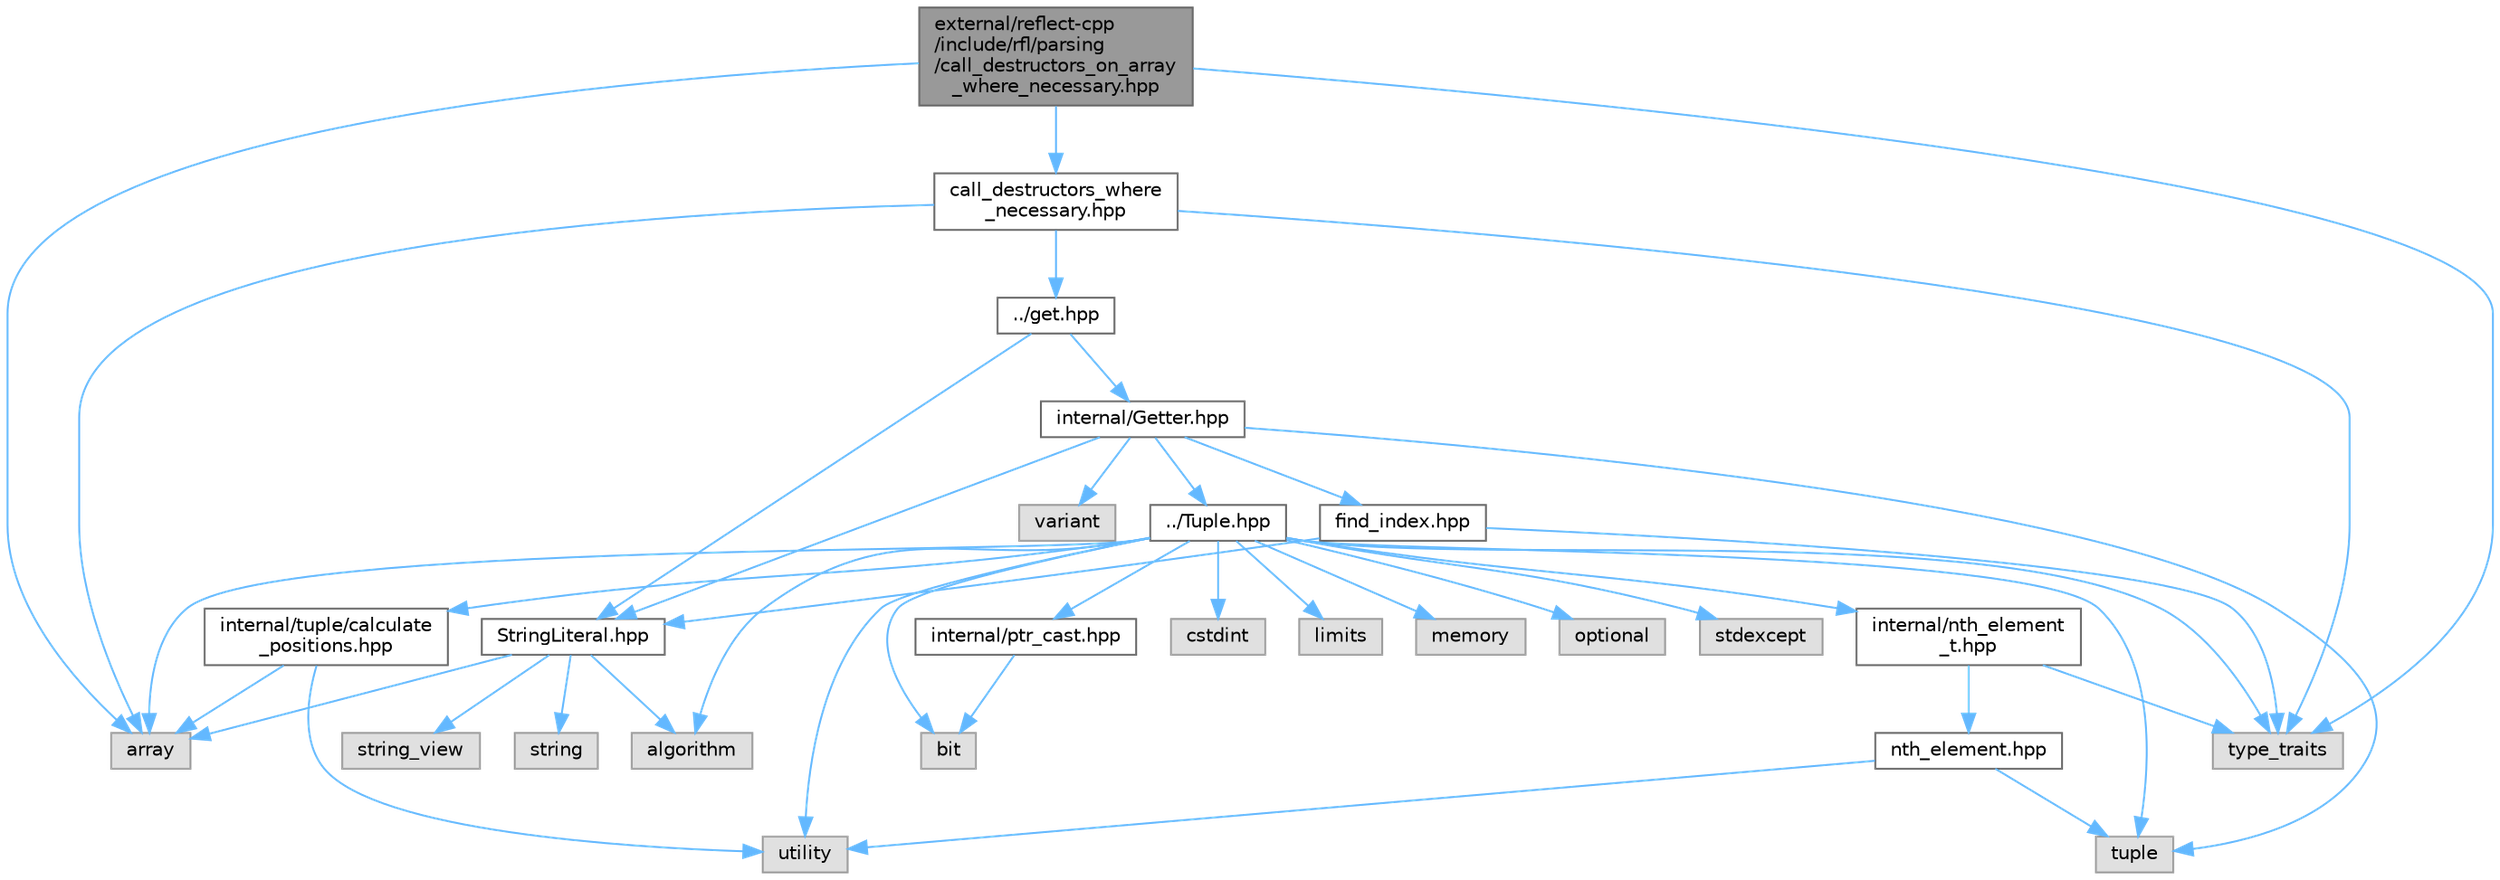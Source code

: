 digraph "external/reflect-cpp/include/rfl/parsing/call_destructors_on_array_where_necessary.hpp"
{
 // LATEX_PDF_SIZE
  bgcolor="transparent";
  edge [fontname=Helvetica,fontsize=10,labelfontname=Helvetica,labelfontsize=10];
  node [fontname=Helvetica,fontsize=10,shape=box,height=0.2,width=0.4];
  Node1 [id="Node000001",label="external/reflect-cpp\l/include/rfl/parsing\l/call_destructors_on_array\l_where_necessary.hpp",height=0.2,width=0.4,color="gray40", fillcolor="grey60", style="filled", fontcolor="black",tooltip=" "];
  Node1 -> Node2 [id="edge41_Node000001_Node000002",color="steelblue1",style="solid",tooltip=" "];
  Node2 [id="Node000002",label="array",height=0.2,width=0.4,color="grey60", fillcolor="#E0E0E0", style="filled",tooltip=" "];
  Node1 -> Node3 [id="edge42_Node000001_Node000003",color="steelblue1",style="solid",tooltip=" "];
  Node3 [id="Node000003",label="type_traits",height=0.2,width=0.4,color="grey60", fillcolor="#E0E0E0", style="filled",tooltip=" "];
  Node1 -> Node4 [id="edge43_Node000001_Node000004",color="steelblue1",style="solid",tooltip=" "];
  Node4 [id="Node000004",label="call_destructors_where\l_necessary.hpp",height=0.2,width=0.4,color="grey40", fillcolor="white", style="filled",URL="$call__destructors__where__necessary_8hpp.html",tooltip=" "];
  Node4 -> Node2 [id="edge44_Node000004_Node000002",color="steelblue1",style="solid",tooltip=" "];
  Node4 -> Node3 [id="edge45_Node000004_Node000003",color="steelblue1",style="solid",tooltip=" "];
  Node4 -> Node5 [id="edge46_Node000004_Node000005",color="steelblue1",style="solid",tooltip=" "];
  Node5 [id="Node000005",label="../get.hpp",height=0.2,width=0.4,color="grey40", fillcolor="white", style="filled",URL="$get_8hpp.html",tooltip=" "];
  Node5 -> Node6 [id="edge47_Node000005_Node000006",color="steelblue1",style="solid",tooltip=" "];
  Node6 [id="Node000006",label="internal/Getter.hpp",height=0.2,width=0.4,color="grey40", fillcolor="white", style="filled",URL="$_getter_8hpp.html",tooltip=" "];
  Node6 -> Node7 [id="edge48_Node000006_Node000007",color="steelblue1",style="solid",tooltip=" "];
  Node7 [id="Node000007",label="tuple",height=0.2,width=0.4,color="grey60", fillcolor="#E0E0E0", style="filled",tooltip=" "];
  Node6 -> Node8 [id="edge49_Node000006_Node000008",color="steelblue1",style="solid",tooltip=" "];
  Node8 [id="Node000008",label="variant",height=0.2,width=0.4,color="grey60", fillcolor="#E0E0E0", style="filled",tooltip=" "];
  Node6 -> Node9 [id="edge50_Node000006_Node000009",color="steelblue1",style="solid",tooltip=" "];
  Node9 [id="Node000009",label="../Tuple.hpp",height=0.2,width=0.4,color="grey40", fillcolor="white", style="filled",URL="$_tuple_8hpp.html",tooltip=" "];
  Node9 -> Node10 [id="edge51_Node000009_Node000010",color="steelblue1",style="solid",tooltip=" "];
  Node10 [id="Node000010",label="algorithm",height=0.2,width=0.4,color="grey60", fillcolor="#E0E0E0", style="filled",tooltip=" "];
  Node9 -> Node2 [id="edge52_Node000009_Node000002",color="steelblue1",style="solid",tooltip=" "];
  Node9 -> Node11 [id="edge53_Node000009_Node000011",color="steelblue1",style="solid",tooltip=" "];
  Node11 [id="Node000011",label="bit",height=0.2,width=0.4,color="grey60", fillcolor="#E0E0E0", style="filled",tooltip=" "];
  Node9 -> Node12 [id="edge54_Node000009_Node000012",color="steelblue1",style="solid",tooltip=" "];
  Node12 [id="Node000012",label="cstdint",height=0.2,width=0.4,color="grey60", fillcolor="#E0E0E0", style="filled",tooltip=" "];
  Node9 -> Node13 [id="edge55_Node000009_Node000013",color="steelblue1",style="solid",tooltip=" "];
  Node13 [id="Node000013",label="limits",height=0.2,width=0.4,color="grey60", fillcolor="#E0E0E0", style="filled",tooltip=" "];
  Node9 -> Node14 [id="edge56_Node000009_Node000014",color="steelblue1",style="solid",tooltip=" "];
  Node14 [id="Node000014",label="memory",height=0.2,width=0.4,color="grey60", fillcolor="#E0E0E0", style="filled",tooltip=" "];
  Node9 -> Node15 [id="edge57_Node000009_Node000015",color="steelblue1",style="solid",tooltip=" "];
  Node15 [id="Node000015",label="optional",height=0.2,width=0.4,color="grey60", fillcolor="#E0E0E0", style="filled",tooltip=" "];
  Node9 -> Node16 [id="edge58_Node000009_Node000016",color="steelblue1",style="solid",tooltip=" "];
  Node16 [id="Node000016",label="stdexcept",height=0.2,width=0.4,color="grey60", fillcolor="#E0E0E0", style="filled",tooltip=" "];
  Node9 -> Node7 [id="edge59_Node000009_Node000007",color="steelblue1",style="solid",tooltip=" "];
  Node9 -> Node3 [id="edge60_Node000009_Node000003",color="steelblue1",style="solid",tooltip=" "];
  Node9 -> Node17 [id="edge61_Node000009_Node000017",color="steelblue1",style="solid",tooltip=" "];
  Node17 [id="Node000017",label="utility",height=0.2,width=0.4,color="grey60", fillcolor="#E0E0E0", style="filled",tooltip=" "];
  Node9 -> Node18 [id="edge62_Node000009_Node000018",color="steelblue1",style="solid",tooltip=" "];
  Node18 [id="Node000018",label="internal/nth_element\l_t.hpp",height=0.2,width=0.4,color="grey40", fillcolor="white", style="filled",URL="$nth__element__t_8hpp.html",tooltip=" "];
  Node18 -> Node3 [id="edge63_Node000018_Node000003",color="steelblue1",style="solid",tooltip=" "];
  Node18 -> Node19 [id="edge64_Node000018_Node000019",color="steelblue1",style="solid",tooltip=" "];
  Node19 [id="Node000019",label="nth_element.hpp",height=0.2,width=0.4,color="grey40", fillcolor="white", style="filled",URL="$nth__element_8hpp.html",tooltip=" "];
  Node19 -> Node7 [id="edge65_Node000019_Node000007",color="steelblue1",style="solid",tooltip=" "];
  Node19 -> Node17 [id="edge66_Node000019_Node000017",color="steelblue1",style="solid",tooltip=" "];
  Node9 -> Node20 [id="edge67_Node000009_Node000020",color="steelblue1",style="solid",tooltip=" "];
  Node20 [id="Node000020",label="internal/ptr_cast.hpp",height=0.2,width=0.4,color="grey40", fillcolor="white", style="filled",URL="$ptr__cast_8hpp.html",tooltip=" "];
  Node20 -> Node11 [id="edge68_Node000020_Node000011",color="steelblue1",style="solid",tooltip=" "];
  Node9 -> Node21 [id="edge69_Node000009_Node000021",color="steelblue1",style="solid",tooltip=" "];
  Node21 [id="Node000021",label="internal/tuple/calculate\l_positions.hpp",height=0.2,width=0.4,color="grey40", fillcolor="white", style="filled",URL="$calculate__positions_8hpp.html",tooltip=" "];
  Node21 -> Node2 [id="edge70_Node000021_Node000002",color="steelblue1",style="solid",tooltip=" "];
  Node21 -> Node17 [id="edge71_Node000021_Node000017",color="steelblue1",style="solid",tooltip=" "];
  Node6 -> Node22 [id="edge72_Node000006_Node000022",color="steelblue1",style="solid",tooltip=" "];
  Node22 [id="Node000022",label="StringLiteral.hpp",height=0.2,width=0.4,color="grey40", fillcolor="white", style="filled",URL="$_string_literal_8hpp.html",tooltip=" "];
  Node22 -> Node10 [id="edge73_Node000022_Node000010",color="steelblue1",style="solid",tooltip=" "];
  Node22 -> Node2 [id="edge74_Node000022_Node000002",color="steelblue1",style="solid",tooltip=" "];
  Node22 -> Node23 [id="edge75_Node000022_Node000023",color="steelblue1",style="solid",tooltip=" "];
  Node23 [id="Node000023",label="string",height=0.2,width=0.4,color="grey60", fillcolor="#E0E0E0", style="filled",tooltip=" "];
  Node22 -> Node24 [id="edge76_Node000022_Node000024",color="steelblue1",style="solid",tooltip=" "];
  Node24 [id="Node000024",label="string_view",height=0.2,width=0.4,color="grey60", fillcolor="#E0E0E0", style="filled",tooltip=" "];
  Node6 -> Node25 [id="edge77_Node000006_Node000025",color="steelblue1",style="solid",tooltip=" "];
  Node25 [id="Node000025",label="find_index.hpp",height=0.2,width=0.4,color="grey40", fillcolor="white", style="filled",URL="$find__index_8hpp.html",tooltip=" "];
  Node25 -> Node3 [id="edge78_Node000025_Node000003",color="steelblue1",style="solid",tooltip=" "];
  Node25 -> Node22 [id="edge79_Node000025_Node000022",color="steelblue1",style="solid",tooltip=" "];
  Node5 -> Node22 [id="edge80_Node000005_Node000022",color="steelblue1",style="solid",tooltip=" "];
}
